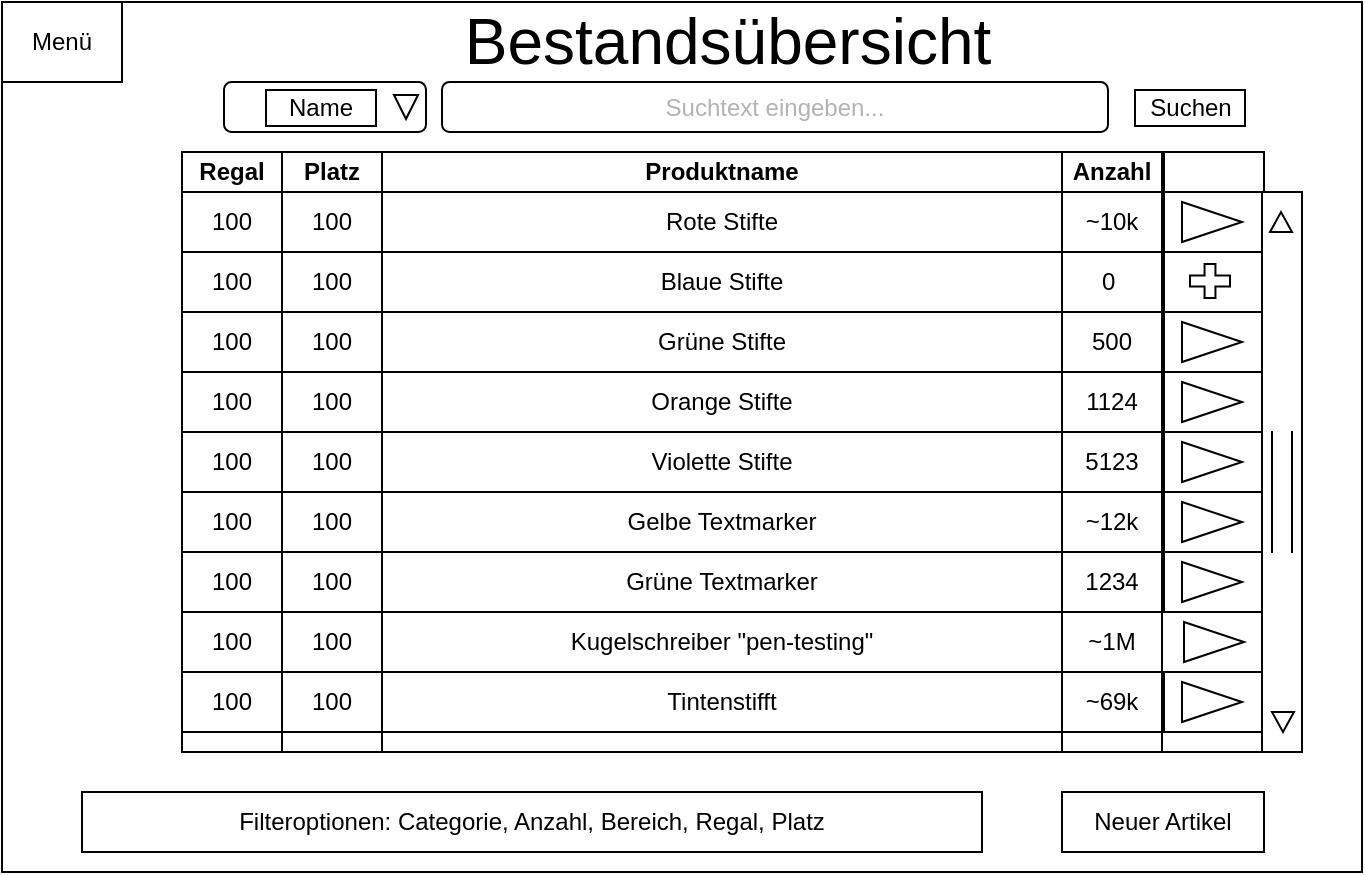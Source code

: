 <mxfile version="12.3.2" type="device" pages="1"><diagram id="zPXy7ZJ7j5uoaM0zwPOt" name="Page-1"><mxGraphModel dx="1086" dy="806" grid="1" gridSize="10" guides="1" tooltips="1" connect="1" arrows="1" fold="1" page="1" pageScale="1" pageWidth="827" pageHeight="1169" math="0" shadow="0"><root><mxCell id="0"/><mxCell id="1" parent="0"/><mxCell id="Kj6vCJWp0SXtGwJfDVSz-1" value="" style="rounded=0;whiteSpace=wrap;html=1;" parent="1" vertex="1"><mxGeometry x="50" y="155" width="680" height="435" as="geometry"/></mxCell><mxCell id="Kj6vCJWp0SXtGwJfDVSz-2" value="" style="rounded=0;whiteSpace=wrap;html=1;" parent="1" vertex="1"><mxGeometry x="140" y="250" width="540" height="280" as="geometry"/></mxCell><mxCell id="Kj6vCJWp0SXtGwJfDVSz-4" value="&lt;font style=&quot;font-size: 32px&quot;&gt;Bestandsübersicht&lt;/font&gt;" style="text;html=1;strokeColor=none;fillColor=none;align=center;verticalAlign=middle;whiteSpace=wrap;rounded=0;" parent="1" vertex="1"><mxGeometry x="263" y="155" width="300" height="40" as="geometry"/></mxCell><mxCell id="Kj6vCJWp0SXtGwJfDVSz-9" value="100" style="rounded=0;whiteSpace=wrap;html=1;" parent="1" vertex="1"><mxGeometry x="190" y="250" width="50" height="30" as="geometry"/></mxCell><mxCell id="Kj6vCJWp0SXtGwJfDVSz-10" value="100" style="rounded=0;whiteSpace=wrap;html=1;" parent="1" vertex="1"><mxGeometry x="140" y="250" width="50" height="30" as="geometry"/></mxCell><mxCell id="Kj6vCJWp0SXtGwJfDVSz-12" value="Rote Stifte" style="rounded=0;whiteSpace=wrap;html=1;" parent="1" vertex="1"><mxGeometry x="240" y="250" width="340" height="30" as="geometry"/></mxCell><mxCell id="Kj6vCJWp0SXtGwJfDVSz-13" value="" style="rounded=0;whiteSpace=wrap;html=1;" parent="1" vertex="1"><mxGeometry x="631" y="250" width="50" height="30" as="geometry"/></mxCell><mxCell id="Kj6vCJWp0SXtGwJfDVSz-14" value="" style="triangle;whiteSpace=wrap;html=1;" parent="1" vertex="1"><mxGeometry x="640" y="255" width="30" height="20" as="geometry"/></mxCell><mxCell id="Kj6vCJWp0SXtGwJfDVSz-23" value="~10k" style="rounded=0;whiteSpace=wrap;html=1;" parent="1" vertex="1"><mxGeometry x="580" y="250" width="50" height="30" as="geometry"/></mxCell><mxCell id="Kj6vCJWp0SXtGwJfDVSz-24" value="Regal" style="rounded=0;whiteSpace=wrap;html=1;fontStyle=1" parent="1" vertex="1"><mxGeometry x="140" y="230" width="50" height="20" as="geometry"/></mxCell><mxCell id="Kj6vCJWp0SXtGwJfDVSz-25" value="Produktname" style="rounded=0;whiteSpace=wrap;html=1;fontStyle=1" parent="1" vertex="1"><mxGeometry x="240" y="230" width="340" height="20" as="geometry"/></mxCell><mxCell id="Kj6vCJWp0SXtGwJfDVSz-26" value="Platz" style="rounded=0;whiteSpace=wrap;html=1;fontStyle=1" parent="1" vertex="1"><mxGeometry x="190" y="230" width="50" height="20" as="geometry"/></mxCell><mxCell id="Kj6vCJWp0SXtGwJfDVSz-27" value="Anzahl" style="rounded=0;whiteSpace=wrap;html=1;fontStyle=1" parent="1" vertex="1"><mxGeometry x="580" y="230" width="50" height="20" as="geometry"/></mxCell><mxCell id="Kj6vCJWp0SXtGwJfDVSz-28" value="" style="rounded=0;whiteSpace=wrap;html=1;fontStyle=1" parent="1" vertex="1"><mxGeometry x="631" y="230" width="50" height="20" as="geometry"/></mxCell><mxCell id="Kj6vCJWp0SXtGwJfDVSz-31" value="100" style="rounded=0;whiteSpace=wrap;html=1;" parent="1" vertex="1"><mxGeometry x="190" y="280" width="50" height="30" as="geometry"/></mxCell><mxCell id="Kj6vCJWp0SXtGwJfDVSz-32" value="100" style="rounded=0;whiteSpace=wrap;html=1;" parent="1" vertex="1"><mxGeometry x="140" y="280" width="50" height="30" as="geometry"/></mxCell><mxCell id="Kj6vCJWp0SXtGwJfDVSz-33" value="Blaue Stifte" style="rounded=0;whiteSpace=wrap;html=1;" parent="1" vertex="1"><mxGeometry x="240" y="280" width="340" height="30" as="geometry"/></mxCell><mxCell id="Kj6vCJWp0SXtGwJfDVSz-34" value="" style="rounded=0;whiteSpace=wrap;html=1;" parent="1" vertex="1"><mxGeometry x="631" y="280" width="50" height="30" as="geometry"/></mxCell><mxCell id="Kj6vCJWp0SXtGwJfDVSz-36" value="0&amp;nbsp;" style="rounded=0;whiteSpace=wrap;html=1;" parent="1" vertex="1"><mxGeometry x="580" y="280" width="50" height="30" as="geometry"/></mxCell><mxCell id="Kj6vCJWp0SXtGwJfDVSz-38" value="100" style="rounded=0;whiteSpace=wrap;html=1;" parent="1" vertex="1"><mxGeometry x="190" y="310" width="50" height="30" as="geometry"/></mxCell><mxCell id="Kj6vCJWp0SXtGwJfDVSz-39" value="100" style="rounded=0;whiteSpace=wrap;html=1;" parent="1" vertex="1"><mxGeometry x="140" y="310" width="50" height="30" as="geometry"/></mxCell><mxCell id="Kj6vCJWp0SXtGwJfDVSz-40" value="Grüne Stifte" style="rounded=0;whiteSpace=wrap;html=1;" parent="1" vertex="1"><mxGeometry x="240" y="310" width="340" height="30" as="geometry"/></mxCell><mxCell id="Kj6vCJWp0SXtGwJfDVSz-41" value="" style="rounded=0;whiteSpace=wrap;html=1;" parent="1" vertex="1"><mxGeometry x="631" y="310" width="50" height="30" as="geometry"/></mxCell><mxCell id="Kj6vCJWp0SXtGwJfDVSz-42" value="" style="triangle;whiteSpace=wrap;html=1;" parent="1" vertex="1"><mxGeometry x="640" y="315" width="30" height="20" as="geometry"/></mxCell><mxCell id="Kj6vCJWp0SXtGwJfDVSz-43" value="500" style="rounded=0;whiteSpace=wrap;html=1;" parent="1" vertex="1"><mxGeometry x="580" y="310" width="50" height="30" as="geometry"/></mxCell><mxCell id="Kj6vCJWp0SXtGwJfDVSz-45" value="100" style="rounded=0;whiteSpace=wrap;html=1;" parent="1" vertex="1"><mxGeometry x="190" y="340" width="50" height="30" as="geometry"/></mxCell><mxCell id="Kj6vCJWp0SXtGwJfDVSz-46" value="100" style="rounded=0;whiteSpace=wrap;html=1;" parent="1" vertex="1"><mxGeometry x="140" y="340" width="50" height="30" as="geometry"/></mxCell><mxCell id="Kj6vCJWp0SXtGwJfDVSz-47" value="Orange Stifte" style="rounded=0;whiteSpace=wrap;html=1;" parent="1" vertex="1"><mxGeometry x="240" y="340" width="340" height="30" as="geometry"/></mxCell><mxCell id="Kj6vCJWp0SXtGwJfDVSz-48" value="" style="rounded=0;whiteSpace=wrap;html=1;" parent="1" vertex="1"><mxGeometry x="631" y="340" width="50" height="30" as="geometry"/></mxCell><mxCell id="Kj6vCJWp0SXtGwJfDVSz-49" value="" style="triangle;whiteSpace=wrap;html=1;" parent="1" vertex="1"><mxGeometry x="640" y="345" width="30" height="20" as="geometry"/></mxCell><mxCell id="Kj6vCJWp0SXtGwJfDVSz-50" value="1124" style="rounded=0;whiteSpace=wrap;html=1;" parent="1" vertex="1"><mxGeometry x="580" y="340" width="50" height="30" as="geometry"/></mxCell><mxCell id="Kj6vCJWp0SXtGwJfDVSz-66" value="100" style="rounded=0;whiteSpace=wrap;html=1;" parent="1" vertex="1"><mxGeometry x="190" y="370" width="50" height="30" as="geometry"/></mxCell><mxCell id="Kj6vCJWp0SXtGwJfDVSz-67" value="100" style="rounded=0;whiteSpace=wrap;html=1;" parent="1" vertex="1"><mxGeometry x="140" y="370" width="50" height="30" as="geometry"/></mxCell><mxCell id="Kj6vCJWp0SXtGwJfDVSz-68" value="Violette Stifte" style="rounded=0;whiteSpace=wrap;html=1;" parent="1" vertex="1"><mxGeometry x="240" y="370" width="340" height="30" as="geometry"/></mxCell><mxCell id="Kj6vCJWp0SXtGwJfDVSz-69" value="" style="rounded=0;whiteSpace=wrap;html=1;" parent="1" vertex="1"><mxGeometry x="631" y="370" width="50" height="30" as="geometry"/></mxCell><mxCell id="Kj6vCJWp0SXtGwJfDVSz-70" value="" style="triangle;whiteSpace=wrap;html=1;" parent="1" vertex="1"><mxGeometry x="640" y="375" width="30" height="20" as="geometry"/></mxCell><mxCell id="Kj6vCJWp0SXtGwJfDVSz-71" value="5123" style="rounded=0;whiteSpace=wrap;html=1;" parent="1" vertex="1"><mxGeometry x="580" y="370" width="50" height="30" as="geometry"/></mxCell><mxCell id="Kj6vCJWp0SXtGwJfDVSz-73" value="100" style="rounded=0;whiteSpace=wrap;html=1;" parent="1" vertex="1"><mxGeometry x="190" y="400" width="50" height="30" as="geometry"/></mxCell><mxCell id="Kj6vCJWp0SXtGwJfDVSz-74" value="100" style="rounded=0;whiteSpace=wrap;html=1;" parent="1" vertex="1"><mxGeometry x="140" y="400" width="50" height="30" as="geometry"/></mxCell><mxCell id="Kj6vCJWp0SXtGwJfDVSz-75" value="Gelbe Textmarker" style="rounded=0;whiteSpace=wrap;html=1;" parent="1" vertex="1"><mxGeometry x="240" y="400" width="340" height="30" as="geometry"/></mxCell><mxCell id="Kj6vCJWp0SXtGwJfDVSz-76" value="" style="rounded=0;whiteSpace=wrap;html=1;" parent="1" vertex="1"><mxGeometry x="631" y="400" width="50" height="30" as="geometry"/></mxCell><mxCell id="Kj6vCJWp0SXtGwJfDVSz-77" value="" style="triangle;whiteSpace=wrap;html=1;" parent="1" vertex="1"><mxGeometry x="640" y="405" width="30" height="20" as="geometry"/></mxCell><mxCell id="Kj6vCJWp0SXtGwJfDVSz-78" value="~12k" style="rounded=0;whiteSpace=wrap;html=1;" parent="1" vertex="1"><mxGeometry x="580" y="400" width="50" height="30" as="geometry"/></mxCell><mxCell id="Kj6vCJWp0SXtGwJfDVSz-80" value="100" style="rounded=0;whiteSpace=wrap;html=1;" parent="1" vertex="1"><mxGeometry x="190" y="430" width="50" height="30" as="geometry"/></mxCell><mxCell id="Kj6vCJWp0SXtGwJfDVSz-81" value="100" style="rounded=0;whiteSpace=wrap;html=1;" parent="1" vertex="1"><mxGeometry x="140" y="430" width="50" height="30" as="geometry"/></mxCell><mxCell id="Kj6vCJWp0SXtGwJfDVSz-82" value="Grüne Textmarker" style="rounded=0;whiteSpace=wrap;html=1;" parent="1" vertex="1"><mxGeometry x="240" y="430" width="340" height="30" as="geometry"/></mxCell><mxCell id="Kj6vCJWp0SXtGwJfDVSz-83" value="" style="rounded=0;whiteSpace=wrap;html=1;" parent="1" vertex="1"><mxGeometry x="631" y="430" width="50" height="30" as="geometry"/></mxCell><mxCell id="Kj6vCJWp0SXtGwJfDVSz-84" value="" style="triangle;whiteSpace=wrap;html=1;" parent="1" vertex="1"><mxGeometry x="640" y="435" width="30" height="20" as="geometry"/></mxCell><mxCell id="Kj6vCJWp0SXtGwJfDVSz-85" value="1234" style="rounded=0;whiteSpace=wrap;html=1;" parent="1" vertex="1"><mxGeometry x="580" y="430" width="50" height="30" as="geometry"/></mxCell><mxCell id="Kj6vCJWp0SXtGwJfDVSz-95" value="100" style="rounded=0;whiteSpace=wrap;html=1;" parent="1" vertex="1"><mxGeometry x="190" y="460" width="50" height="30" as="geometry"/></mxCell><mxCell id="Kj6vCJWp0SXtGwJfDVSz-96" value="100" style="rounded=0;whiteSpace=wrap;html=1;" parent="1" vertex="1"><mxGeometry x="140" y="460" width="50" height="30" as="geometry"/></mxCell><mxCell id="Kj6vCJWp0SXtGwJfDVSz-97" value="Kugelschreiber &quot;pen-testing&quot;" style="rounded=0;whiteSpace=wrap;html=1;" parent="1" vertex="1"><mxGeometry x="240" y="460" width="340" height="30" as="geometry"/></mxCell><mxCell id="Kj6vCJWp0SXtGwJfDVSz-98" value="" style="rounded=0;whiteSpace=wrap;html=1;" parent="1" vertex="1"><mxGeometry x="630" y="460" width="50" height="30" as="geometry"/></mxCell><mxCell id="Kj6vCJWp0SXtGwJfDVSz-99" value="" style="triangle;whiteSpace=wrap;html=1;" parent="1" vertex="1"><mxGeometry x="641" y="465" width="30" height="20" as="geometry"/></mxCell><mxCell id="Kj6vCJWp0SXtGwJfDVSz-100" value="~1M" style="rounded=0;whiteSpace=wrap;html=1;" parent="1" vertex="1"><mxGeometry x="580" y="460" width="50" height="30" as="geometry"/></mxCell><mxCell id="Kj6vCJWp0SXtGwJfDVSz-102" value="100" style="rounded=0;whiteSpace=wrap;html=1;" parent="1" vertex="1"><mxGeometry x="190" y="490" width="50" height="30" as="geometry"/></mxCell><mxCell id="Kj6vCJWp0SXtGwJfDVSz-103" value="100" style="rounded=0;whiteSpace=wrap;html=1;" parent="1" vertex="1"><mxGeometry x="140" y="490" width="50" height="30" as="geometry"/></mxCell><mxCell id="Kj6vCJWp0SXtGwJfDVSz-104" value="Tintenstifft" style="rounded=0;whiteSpace=wrap;html=1;" parent="1" vertex="1"><mxGeometry x="240" y="490" width="340" height="30" as="geometry"/></mxCell><mxCell id="Kj6vCJWp0SXtGwJfDVSz-105" value="" style="rounded=0;whiteSpace=wrap;html=1;" parent="1" vertex="1"><mxGeometry x="631" y="490" width="50" height="30" as="geometry"/></mxCell><mxCell id="Kj6vCJWp0SXtGwJfDVSz-106" value="" style="triangle;whiteSpace=wrap;html=1;" parent="1" vertex="1"><mxGeometry x="640" y="495" width="30" height="20" as="geometry"/></mxCell><mxCell id="Kj6vCJWp0SXtGwJfDVSz-107" value="~69k" style="rounded=0;whiteSpace=wrap;html=1;" parent="1" vertex="1"><mxGeometry x="580" y="490" width="50" height="30" as="geometry"/></mxCell><mxCell id="Kj6vCJWp0SXtGwJfDVSz-109" value="" style="rounded=0;whiteSpace=wrap;html=1;" parent="1" vertex="1"><mxGeometry x="140" y="520" width="50" height="10" as="geometry"/></mxCell><mxCell id="Kj6vCJWp0SXtGwJfDVSz-110" value="" style="rounded=0;whiteSpace=wrap;html=1;" parent="1" vertex="1"><mxGeometry x="190" y="520" width="50" height="10" as="geometry"/></mxCell><mxCell id="Kj6vCJWp0SXtGwJfDVSz-111" value="" style="rounded=0;whiteSpace=wrap;html=1;" parent="1" vertex="1"><mxGeometry x="240" y="520" width="340" height="10" as="geometry"/></mxCell><mxCell id="Kj6vCJWp0SXtGwJfDVSz-112" value="" style="rounded=0;whiteSpace=wrap;html=1;" parent="1" vertex="1"><mxGeometry x="580" y="520" width="50" height="10" as="geometry"/></mxCell><mxCell id="Kj6vCJWp0SXtGwJfDVSz-113" value="" style="rounded=0;whiteSpace=wrap;html=1;" parent="1" vertex="1"><mxGeometry x="630" y="520" width="50" height="10" as="geometry"/></mxCell><mxCell id="Kj6vCJWp0SXtGwJfDVSz-117" value="" style="shape=cross;whiteSpace=wrap;html=1;size=0.32;" parent="1" vertex="1"><mxGeometry x="644" y="286" width="20" height="17" as="geometry"/></mxCell><mxCell id="Kj6vCJWp0SXtGwJfDVSz-125" value="&lt;font color=&quot;#b3b3b3&quot;&gt;Suchtext eingeben...&lt;/font&gt;" style="rounded=1;whiteSpace=wrap;html=1;" parent="1" vertex="1"><mxGeometry x="270" y="195" width="333" height="25" as="geometry"/></mxCell><mxCell id="Kj6vCJWp0SXtGwJfDVSz-127" value="Neuer Artikel" style="rounded=0;whiteSpace=wrap;html=1;" parent="1" vertex="1"><mxGeometry x="580" y="550" width="101" height="30" as="geometry"/></mxCell><mxCell id="Kj6vCJWp0SXtGwJfDVSz-128" value="Filteroptionen: Categorie, Anzahl, Bereich, Regal, Platz" style="rounded=0;whiteSpace=wrap;html=1;" parent="1" vertex="1"><mxGeometry x="90" y="550" width="450" height="30" as="geometry"/></mxCell><mxCell id="pMK8K_GZLH2-Ep37AIAL-1" value="Menü" style="rounded=0;whiteSpace=wrap;html=1;" parent="1" vertex="1"><mxGeometry x="50" y="155" width="60" height="40" as="geometry"/></mxCell><mxCell id="mmAs2wUOph5KtF38Urjm-1" value="" style="rounded=0;whiteSpace=wrap;html=1;" parent="1" vertex="1"><mxGeometry x="680" y="250" width="20" height="280" as="geometry"/></mxCell><mxCell id="mmAs2wUOph5KtF38Urjm-2" value="" style="shape=partialRectangle;whiteSpace=wrap;html=1;top=0;bottom=0;fillColor=none;" parent="1" vertex="1"><mxGeometry x="685" y="370" width="10" height="60" as="geometry"/></mxCell><mxCell id="mmAs2wUOph5KtF38Urjm-3" value="" style="html=1;shadow=0;dashed=0;align=center;verticalAlign=middle;shape=mxgraph.arrows2.arrow;dy=0.6;dx=40;direction=south;notch=0;" parent="1" vertex="1"><mxGeometry x="685" y="510" width="11" height="10" as="geometry"/></mxCell><mxCell id="mmAs2wUOph5KtF38Urjm-4" value="" style="html=1;shadow=0;dashed=0;align=center;verticalAlign=middle;shape=mxgraph.arrows2.arrow;dy=0.6;dx=40;direction=north;notch=0;" parent="1" vertex="1"><mxGeometry x="684" y="260" width="11" height="10" as="geometry"/></mxCell><mxCell id="VsBhXXxqjrQIqvz6Lvju-6" value="" style="rounded=1;whiteSpace=wrap;html=1;" vertex="1" parent="1"><mxGeometry x="161" y="195" width="101" height="25" as="geometry"/></mxCell><mxCell id="VsBhXXxqjrQIqvz6Lvju-7" value="" style="triangle;whiteSpace=wrap;html=1;rotation=90;" vertex="1" parent="1"><mxGeometry x="246" y="201.5" width="12" height="12" as="geometry"/></mxCell><mxCell id="VsBhXXxqjrQIqvz6Lvju-9" value="&lt;span style=&quot;white-space: normal&quot;&gt;Name&lt;/span&gt;" style="rounded=0;whiteSpace=wrap;html=1;" vertex="1" parent="1"><mxGeometry x="182" y="199" width="55" height="18" as="geometry"/></mxCell><mxCell id="VsBhXXxqjrQIqvz6Lvju-10" value="&lt;span style=&quot;white-space: normal&quot;&gt;Suchen&lt;/span&gt;" style="rounded=0;whiteSpace=wrap;html=1;" vertex="1" parent="1"><mxGeometry x="616.5" y="199" width="55" height="18" as="geometry"/></mxCell></root></mxGraphModel></diagram></mxfile>